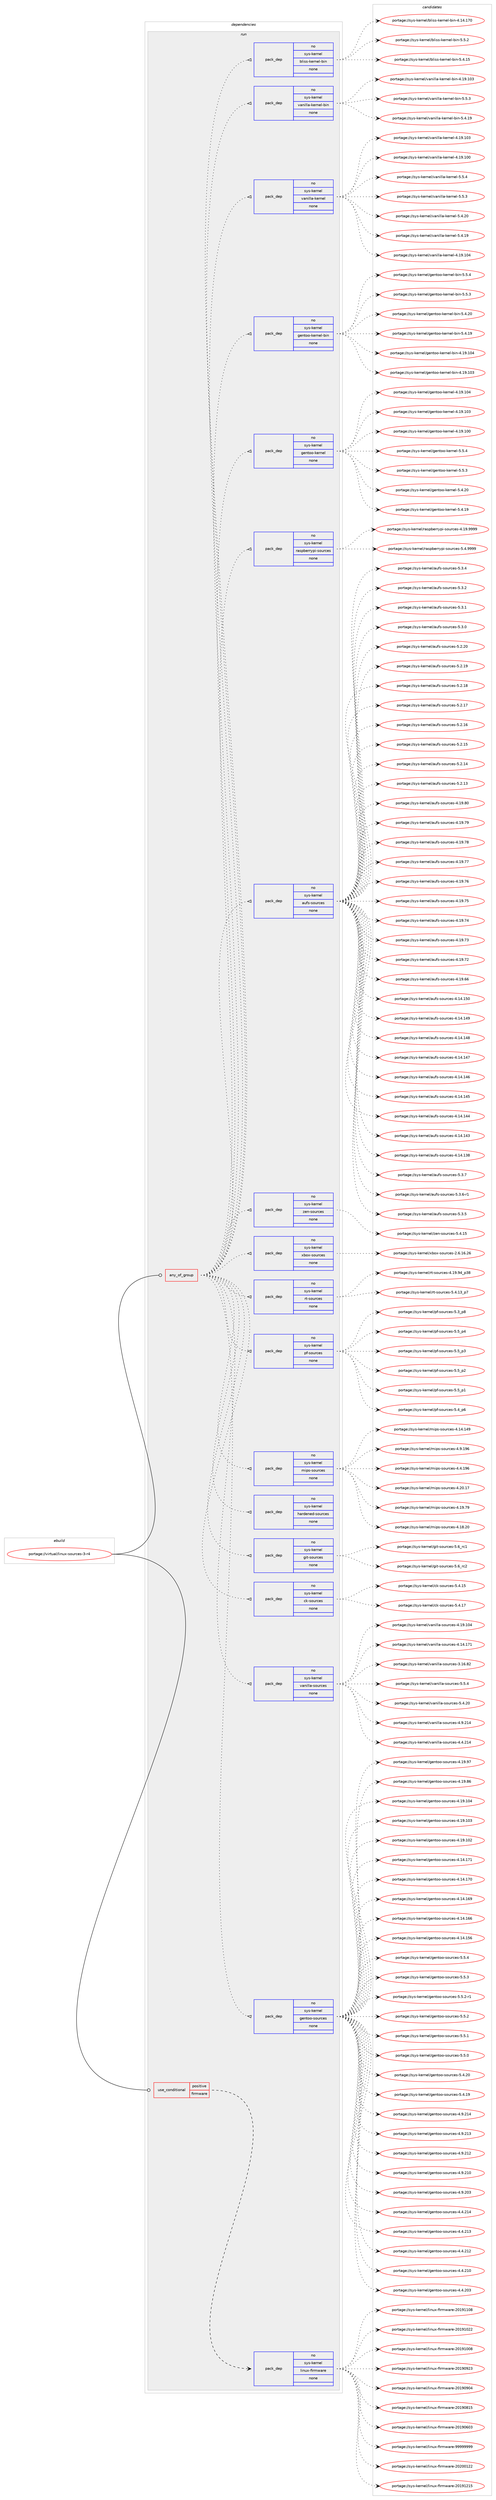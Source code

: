 digraph prolog {

# *************
# Graph options
# *************

newrank=true;
concentrate=true;
compound=true;
graph [rankdir=LR,fontname=Helvetica,fontsize=10,ranksep=1.5];#, ranksep=2.5, nodesep=0.2];
edge  [arrowhead=vee];
node  [fontname=Helvetica,fontsize=10];

# **********
# The ebuild
# **********

subgraph cluster_leftcol {
color=gray;
rank=same;
label=<<i>ebuild</i>>;
id [label="portage://virtual/linux-sources-3-r4", color=red, width=4, href="../virtual/linux-sources-3-r4.svg"];
}

# ****************
# The dependencies
# ****************

subgraph cluster_midcol {
color=gray;
label=<<i>dependencies</i>>;
subgraph cluster_compile {
fillcolor="#eeeeee";
style=filled;
label=<<i>compile</i>>;
}
subgraph cluster_compileandrun {
fillcolor="#eeeeee";
style=filled;
label=<<i>compile and run</i>>;
}
subgraph cluster_run {
fillcolor="#eeeeee";
style=filled;
label=<<i>run</i>>;
subgraph any759 {
dependency37084 [label=<<TABLE BORDER="0" CELLBORDER="1" CELLSPACING="0" CELLPADDING="4"><TR><TD CELLPADDING="10">any_of_group</TD></TR></TABLE>>, shape=none, color=red];subgraph pack29621 {
dependency37085 [label=<<TABLE BORDER="0" CELLBORDER="1" CELLSPACING="0" CELLPADDING="4" WIDTH="220"><TR><TD ROWSPAN="6" CELLPADDING="30">pack_dep</TD></TR><TR><TD WIDTH="110">no</TD></TR><TR><TD>sys-kernel</TD></TR><TR><TD>gentoo-sources</TD></TR><TR><TD>none</TD></TR><TR><TD></TD></TR></TABLE>>, shape=none, color=blue];
}
dependency37084:e -> dependency37085:w [weight=20,style="dotted",arrowhead="oinv"];
subgraph pack29622 {
dependency37086 [label=<<TABLE BORDER="0" CELLBORDER="1" CELLSPACING="0" CELLPADDING="4" WIDTH="220"><TR><TD ROWSPAN="6" CELLPADDING="30">pack_dep</TD></TR><TR><TD WIDTH="110">no</TD></TR><TR><TD>sys-kernel</TD></TR><TR><TD>vanilla-sources</TD></TR><TR><TD>none</TD></TR><TR><TD></TD></TR></TABLE>>, shape=none, color=blue];
}
dependency37084:e -> dependency37086:w [weight=20,style="dotted",arrowhead="oinv"];
subgraph pack29623 {
dependency37087 [label=<<TABLE BORDER="0" CELLBORDER="1" CELLSPACING="0" CELLPADDING="4" WIDTH="220"><TR><TD ROWSPAN="6" CELLPADDING="30">pack_dep</TD></TR><TR><TD WIDTH="110">no</TD></TR><TR><TD>sys-kernel</TD></TR><TR><TD>ck-sources</TD></TR><TR><TD>none</TD></TR><TR><TD></TD></TR></TABLE>>, shape=none, color=blue];
}
dependency37084:e -> dependency37087:w [weight=20,style="dotted",arrowhead="oinv"];
subgraph pack29624 {
dependency37088 [label=<<TABLE BORDER="0" CELLBORDER="1" CELLSPACING="0" CELLPADDING="4" WIDTH="220"><TR><TD ROWSPAN="6" CELLPADDING="30">pack_dep</TD></TR><TR><TD WIDTH="110">no</TD></TR><TR><TD>sys-kernel</TD></TR><TR><TD>git-sources</TD></TR><TR><TD>none</TD></TR><TR><TD></TD></TR></TABLE>>, shape=none, color=blue];
}
dependency37084:e -> dependency37088:w [weight=20,style="dotted",arrowhead="oinv"];
subgraph pack29625 {
dependency37089 [label=<<TABLE BORDER="0" CELLBORDER="1" CELLSPACING="0" CELLPADDING="4" WIDTH="220"><TR><TD ROWSPAN="6" CELLPADDING="30">pack_dep</TD></TR><TR><TD WIDTH="110">no</TD></TR><TR><TD>sys-kernel</TD></TR><TR><TD>hardened-sources</TD></TR><TR><TD>none</TD></TR><TR><TD></TD></TR></TABLE>>, shape=none, color=blue];
}
dependency37084:e -> dependency37089:w [weight=20,style="dotted",arrowhead="oinv"];
subgraph pack29626 {
dependency37090 [label=<<TABLE BORDER="0" CELLBORDER="1" CELLSPACING="0" CELLPADDING="4" WIDTH="220"><TR><TD ROWSPAN="6" CELLPADDING="30">pack_dep</TD></TR><TR><TD WIDTH="110">no</TD></TR><TR><TD>sys-kernel</TD></TR><TR><TD>mips-sources</TD></TR><TR><TD>none</TD></TR><TR><TD></TD></TR></TABLE>>, shape=none, color=blue];
}
dependency37084:e -> dependency37090:w [weight=20,style="dotted",arrowhead="oinv"];
subgraph pack29627 {
dependency37091 [label=<<TABLE BORDER="0" CELLBORDER="1" CELLSPACING="0" CELLPADDING="4" WIDTH="220"><TR><TD ROWSPAN="6" CELLPADDING="30">pack_dep</TD></TR><TR><TD WIDTH="110">no</TD></TR><TR><TD>sys-kernel</TD></TR><TR><TD>pf-sources</TD></TR><TR><TD>none</TD></TR><TR><TD></TD></TR></TABLE>>, shape=none, color=blue];
}
dependency37084:e -> dependency37091:w [weight=20,style="dotted",arrowhead="oinv"];
subgraph pack29628 {
dependency37092 [label=<<TABLE BORDER="0" CELLBORDER="1" CELLSPACING="0" CELLPADDING="4" WIDTH="220"><TR><TD ROWSPAN="6" CELLPADDING="30">pack_dep</TD></TR><TR><TD WIDTH="110">no</TD></TR><TR><TD>sys-kernel</TD></TR><TR><TD>rt-sources</TD></TR><TR><TD>none</TD></TR><TR><TD></TD></TR></TABLE>>, shape=none, color=blue];
}
dependency37084:e -> dependency37092:w [weight=20,style="dotted",arrowhead="oinv"];
subgraph pack29629 {
dependency37093 [label=<<TABLE BORDER="0" CELLBORDER="1" CELLSPACING="0" CELLPADDING="4" WIDTH="220"><TR><TD ROWSPAN="6" CELLPADDING="30">pack_dep</TD></TR><TR><TD WIDTH="110">no</TD></TR><TR><TD>sys-kernel</TD></TR><TR><TD>xbox-sources</TD></TR><TR><TD>none</TD></TR><TR><TD></TD></TR></TABLE>>, shape=none, color=blue];
}
dependency37084:e -> dependency37093:w [weight=20,style="dotted",arrowhead="oinv"];
subgraph pack29630 {
dependency37094 [label=<<TABLE BORDER="0" CELLBORDER="1" CELLSPACING="0" CELLPADDING="4" WIDTH="220"><TR><TD ROWSPAN="6" CELLPADDING="30">pack_dep</TD></TR><TR><TD WIDTH="110">no</TD></TR><TR><TD>sys-kernel</TD></TR><TR><TD>zen-sources</TD></TR><TR><TD>none</TD></TR><TR><TD></TD></TR></TABLE>>, shape=none, color=blue];
}
dependency37084:e -> dependency37094:w [weight=20,style="dotted",arrowhead="oinv"];
subgraph pack29631 {
dependency37095 [label=<<TABLE BORDER="0" CELLBORDER="1" CELLSPACING="0" CELLPADDING="4" WIDTH="220"><TR><TD ROWSPAN="6" CELLPADDING="30">pack_dep</TD></TR><TR><TD WIDTH="110">no</TD></TR><TR><TD>sys-kernel</TD></TR><TR><TD>aufs-sources</TD></TR><TR><TD>none</TD></TR><TR><TD></TD></TR></TABLE>>, shape=none, color=blue];
}
dependency37084:e -> dependency37095:w [weight=20,style="dotted",arrowhead="oinv"];
subgraph pack29632 {
dependency37096 [label=<<TABLE BORDER="0" CELLBORDER="1" CELLSPACING="0" CELLPADDING="4" WIDTH="220"><TR><TD ROWSPAN="6" CELLPADDING="30">pack_dep</TD></TR><TR><TD WIDTH="110">no</TD></TR><TR><TD>sys-kernel</TD></TR><TR><TD>raspberrypi-sources</TD></TR><TR><TD>none</TD></TR><TR><TD></TD></TR></TABLE>>, shape=none, color=blue];
}
dependency37084:e -> dependency37096:w [weight=20,style="dotted",arrowhead="oinv"];
subgraph pack29633 {
dependency37097 [label=<<TABLE BORDER="0" CELLBORDER="1" CELLSPACING="0" CELLPADDING="4" WIDTH="220"><TR><TD ROWSPAN="6" CELLPADDING="30">pack_dep</TD></TR><TR><TD WIDTH="110">no</TD></TR><TR><TD>sys-kernel</TD></TR><TR><TD>gentoo-kernel</TD></TR><TR><TD>none</TD></TR><TR><TD></TD></TR></TABLE>>, shape=none, color=blue];
}
dependency37084:e -> dependency37097:w [weight=20,style="dotted",arrowhead="oinv"];
subgraph pack29634 {
dependency37098 [label=<<TABLE BORDER="0" CELLBORDER="1" CELLSPACING="0" CELLPADDING="4" WIDTH="220"><TR><TD ROWSPAN="6" CELLPADDING="30">pack_dep</TD></TR><TR><TD WIDTH="110">no</TD></TR><TR><TD>sys-kernel</TD></TR><TR><TD>gentoo-kernel-bin</TD></TR><TR><TD>none</TD></TR><TR><TD></TD></TR></TABLE>>, shape=none, color=blue];
}
dependency37084:e -> dependency37098:w [weight=20,style="dotted",arrowhead="oinv"];
subgraph pack29635 {
dependency37099 [label=<<TABLE BORDER="0" CELLBORDER="1" CELLSPACING="0" CELLPADDING="4" WIDTH="220"><TR><TD ROWSPAN="6" CELLPADDING="30">pack_dep</TD></TR><TR><TD WIDTH="110">no</TD></TR><TR><TD>sys-kernel</TD></TR><TR><TD>vanilla-kernel</TD></TR><TR><TD>none</TD></TR><TR><TD></TD></TR></TABLE>>, shape=none, color=blue];
}
dependency37084:e -> dependency37099:w [weight=20,style="dotted",arrowhead="oinv"];
subgraph pack29636 {
dependency37100 [label=<<TABLE BORDER="0" CELLBORDER="1" CELLSPACING="0" CELLPADDING="4" WIDTH="220"><TR><TD ROWSPAN="6" CELLPADDING="30">pack_dep</TD></TR><TR><TD WIDTH="110">no</TD></TR><TR><TD>sys-kernel</TD></TR><TR><TD>vanilla-kernel-bin</TD></TR><TR><TD>none</TD></TR><TR><TD></TD></TR></TABLE>>, shape=none, color=blue];
}
dependency37084:e -> dependency37100:w [weight=20,style="dotted",arrowhead="oinv"];
subgraph pack29637 {
dependency37101 [label=<<TABLE BORDER="0" CELLBORDER="1" CELLSPACING="0" CELLPADDING="4" WIDTH="220"><TR><TD ROWSPAN="6" CELLPADDING="30">pack_dep</TD></TR><TR><TD WIDTH="110">no</TD></TR><TR><TD>sys-kernel</TD></TR><TR><TD>bliss-kernel-bin</TD></TR><TR><TD>none</TD></TR><TR><TD></TD></TR></TABLE>>, shape=none, color=blue];
}
dependency37084:e -> dependency37101:w [weight=20,style="dotted",arrowhead="oinv"];
}
id:e -> dependency37084:w [weight=20,style="solid",arrowhead="odot"];
subgraph cond6656 {
dependency37102 [label=<<TABLE BORDER="0" CELLBORDER="1" CELLSPACING="0" CELLPADDING="4"><TR><TD ROWSPAN="3" CELLPADDING="10">use_conditional</TD></TR><TR><TD>positive</TD></TR><TR><TD>firmware</TD></TR></TABLE>>, shape=none, color=red];
subgraph pack29638 {
dependency37103 [label=<<TABLE BORDER="0" CELLBORDER="1" CELLSPACING="0" CELLPADDING="4" WIDTH="220"><TR><TD ROWSPAN="6" CELLPADDING="30">pack_dep</TD></TR><TR><TD WIDTH="110">no</TD></TR><TR><TD>sys-kernel</TD></TR><TR><TD>linux-firmware</TD></TR><TR><TD>none</TD></TR><TR><TD></TD></TR></TABLE>>, shape=none, color=blue];
}
dependency37102:e -> dependency37103:w [weight=20,style="dashed",arrowhead="vee"];
}
id:e -> dependency37102:w [weight=20,style="solid",arrowhead="odot"];
}
}

# **************
# The candidates
# **************

subgraph cluster_choices {
rank=same;
color=gray;
label=<<i>candidates</i>>;

subgraph choice29621 {
color=black;
nodesep=1;
choice11512111545107101114110101108471031011101161111114511511111711499101115455346534652 [label="portage://sys-kernel/gentoo-sources-5.5.4", color=red, width=4,href="../sys-kernel/gentoo-sources-5.5.4.svg"];
choice11512111545107101114110101108471031011101161111114511511111711499101115455346534651 [label="portage://sys-kernel/gentoo-sources-5.5.3", color=red, width=4,href="../sys-kernel/gentoo-sources-5.5.3.svg"];
choice115121115451071011141101011084710310111011611111145115111117114991011154553465346504511449 [label="portage://sys-kernel/gentoo-sources-5.5.2-r1", color=red, width=4,href="../sys-kernel/gentoo-sources-5.5.2-r1.svg"];
choice11512111545107101114110101108471031011101161111114511511111711499101115455346534650 [label="portage://sys-kernel/gentoo-sources-5.5.2", color=red, width=4,href="../sys-kernel/gentoo-sources-5.5.2.svg"];
choice11512111545107101114110101108471031011101161111114511511111711499101115455346534649 [label="portage://sys-kernel/gentoo-sources-5.5.1", color=red, width=4,href="../sys-kernel/gentoo-sources-5.5.1.svg"];
choice11512111545107101114110101108471031011101161111114511511111711499101115455346534648 [label="portage://sys-kernel/gentoo-sources-5.5.0", color=red, width=4,href="../sys-kernel/gentoo-sources-5.5.0.svg"];
choice1151211154510710111411010110847103101110116111111451151111171149910111545534652465048 [label="portage://sys-kernel/gentoo-sources-5.4.20", color=red, width=4,href="../sys-kernel/gentoo-sources-5.4.20.svg"];
choice1151211154510710111411010110847103101110116111111451151111171149910111545534652464957 [label="portage://sys-kernel/gentoo-sources-5.4.19", color=red, width=4,href="../sys-kernel/gentoo-sources-5.4.19.svg"];
choice115121115451071011141101011084710310111011611111145115111117114991011154552465746504952 [label="portage://sys-kernel/gentoo-sources-4.9.214", color=red, width=4,href="../sys-kernel/gentoo-sources-4.9.214.svg"];
choice115121115451071011141101011084710310111011611111145115111117114991011154552465746504951 [label="portage://sys-kernel/gentoo-sources-4.9.213", color=red, width=4,href="../sys-kernel/gentoo-sources-4.9.213.svg"];
choice115121115451071011141101011084710310111011611111145115111117114991011154552465746504950 [label="portage://sys-kernel/gentoo-sources-4.9.212", color=red, width=4,href="../sys-kernel/gentoo-sources-4.9.212.svg"];
choice115121115451071011141101011084710310111011611111145115111117114991011154552465746504948 [label="portage://sys-kernel/gentoo-sources-4.9.210", color=red, width=4,href="../sys-kernel/gentoo-sources-4.9.210.svg"];
choice115121115451071011141101011084710310111011611111145115111117114991011154552465746504851 [label="portage://sys-kernel/gentoo-sources-4.9.203", color=red, width=4,href="../sys-kernel/gentoo-sources-4.9.203.svg"];
choice115121115451071011141101011084710310111011611111145115111117114991011154552465246504952 [label="portage://sys-kernel/gentoo-sources-4.4.214", color=red, width=4,href="../sys-kernel/gentoo-sources-4.4.214.svg"];
choice115121115451071011141101011084710310111011611111145115111117114991011154552465246504951 [label="portage://sys-kernel/gentoo-sources-4.4.213", color=red, width=4,href="../sys-kernel/gentoo-sources-4.4.213.svg"];
choice115121115451071011141101011084710310111011611111145115111117114991011154552465246504950 [label="portage://sys-kernel/gentoo-sources-4.4.212", color=red, width=4,href="../sys-kernel/gentoo-sources-4.4.212.svg"];
choice115121115451071011141101011084710310111011611111145115111117114991011154552465246504948 [label="portage://sys-kernel/gentoo-sources-4.4.210", color=red, width=4,href="../sys-kernel/gentoo-sources-4.4.210.svg"];
choice115121115451071011141101011084710310111011611111145115111117114991011154552465246504851 [label="portage://sys-kernel/gentoo-sources-4.4.203", color=red, width=4,href="../sys-kernel/gentoo-sources-4.4.203.svg"];
choice115121115451071011141101011084710310111011611111145115111117114991011154552464957465755 [label="portage://sys-kernel/gentoo-sources-4.19.97", color=red, width=4,href="../sys-kernel/gentoo-sources-4.19.97.svg"];
choice115121115451071011141101011084710310111011611111145115111117114991011154552464957465654 [label="portage://sys-kernel/gentoo-sources-4.19.86", color=red, width=4,href="../sys-kernel/gentoo-sources-4.19.86.svg"];
choice11512111545107101114110101108471031011101161111114511511111711499101115455246495746494852 [label="portage://sys-kernel/gentoo-sources-4.19.104", color=red, width=4,href="../sys-kernel/gentoo-sources-4.19.104.svg"];
choice11512111545107101114110101108471031011101161111114511511111711499101115455246495746494851 [label="portage://sys-kernel/gentoo-sources-4.19.103", color=red, width=4,href="../sys-kernel/gentoo-sources-4.19.103.svg"];
choice11512111545107101114110101108471031011101161111114511511111711499101115455246495746494850 [label="portage://sys-kernel/gentoo-sources-4.19.102", color=red, width=4,href="../sys-kernel/gentoo-sources-4.19.102.svg"];
choice11512111545107101114110101108471031011101161111114511511111711499101115455246495246495549 [label="portage://sys-kernel/gentoo-sources-4.14.171", color=red, width=4,href="../sys-kernel/gentoo-sources-4.14.171.svg"];
choice11512111545107101114110101108471031011101161111114511511111711499101115455246495246495548 [label="portage://sys-kernel/gentoo-sources-4.14.170", color=red, width=4,href="../sys-kernel/gentoo-sources-4.14.170.svg"];
choice11512111545107101114110101108471031011101161111114511511111711499101115455246495246495457 [label="portage://sys-kernel/gentoo-sources-4.14.169", color=red, width=4,href="../sys-kernel/gentoo-sources-4.14.169.svg"];
choice11512111545107101114110101108471031011101161111114511511111711499101115455246495246495454 [label="portage://sys-kernel/gentoo-sources-4.14.166", color=red, width=4,href="../sys-kernel/gentoo-sources-4.14.166.svg"];
choice11512111545107101114110101108471031011101161111114511511111711499101115455246495246495354 [label="portage://sys-kernel/gentoo-sources-4.14.156", color=red, width=4,href="../sys-kernel/gentoo-sources-4.14.156.svg"];
dependency37085:e -> choice11512111545107101114110101108471031011101161111114511511111711499101115455346534652:w [style=dotted,weight="100"];
dependency37085:e -> choice11512111545107101114110101108471031011101161111114511511111711499101115455346534651:w [style=dotted,weight="100"];
dependency37085:e -> choice115121115451071011141101011084710310111011611111145115111117114991011154553465346504511449:w [style=dotted,weight="100"];
dependency37085:e -> choice11512111545107101114110101108471031011101161111114511511111711499101115455346534650:w [style=dotted,weight="100"];
dependency37085:e -> choice11512111545107101114110101108471031011101161111114511511111711499101115455346534649:w [style=dotted,weight="100"];
dependency37085:e -> choice11512111545107101114110101108471031011101161111114511511111711499101115455346534648:w [style=dotted,weight="100"];
dependency37085:e -> choice1151211154510710111411010110847103101110116111111451151111171149910111545534652465048:w [style=dotted,weight="100"];
dependency37085:e -> choice1151211154510710111411010110847103101110116111111451151111171149910111545534652464957:w [style=dotted,weight="100"];
dependency37085:e -> choice115121115451071011141101011084710310111011611111145115111117114991011154552465746504952:w [style=dotted,weight="100"];
dependency37085:e -> choice115121115451071011141101011084710310111011611111145115111117114991011154552465746504951:w [style=dotted,weight="100"];
dependency37085:e -> choice115121115451071011141101011084710310111011611111145115111117114991011154552465746504950:w [style=dotted,weight="100"];
dependency37085:e -> choice115121115451071011141101011084710310111011611111145115111117114991011154552465746504948:w [style=dotted,weight="100"];
dependency37085:e -> choice115121115451071011141101011084710310111011611111145115111117114991011154552465746504851:w [style=dotted,weight="100"];
dependency37085:e -> choice115121115451071011141101011084710310111011611111145115111117114991011154552465246504952:w [style=dotted,weight="100"];
dependency37085:e -> choice115121115451071011141101011084710310111011611111145115111117114991011154552465246504951:w [style=dotted,weight="100"];
dependency37085:e -> choice115121115451071011141101011084710310111011611111145115111117114991011154552465246504950:w [style=dotted,weight="100"];
dependency37085:e -> choice115121115451071011141101011084710310111011611111145115111117114991011154552465246504948:w [style=dotted,weight="100"];
dependency37085:e -> choice115121115451071011141101011084710310111011611111145115111117114991011154552465246504851:w [style=dotted,weight="100"];
dependency37085:e -> choice115121115451071011141101011084710310111011611111145115111117114991011154552464957465755:w [style=dotted,weight="100"];
dependency37085:e -> choice115121115451071011141101011084710310111011611111145115111117114991011154552464957465654:w [style=dotted,weight="100"];
dependency37085:e -> choice11512111545107101114110101108471031011101161111114511511111711499101115455246495746494852:w [style=dotted,weight="100"];
dependency37085:e -> choice11512111545107101114110101108471031011101161111114511511111711499101115455246495746494851:w [style=dotted,weight="100"];
dependency37085:e -> choice11512111545107101114110101108471031011101161111114511511111711499101115455246495746494850:w [style=dotted,weight="100"];
dependency37085:e -> choice11512111545107101114110101108471031011101161111114511511111711499101115455246495246495549:w [style=dotted,weight="100"];
dependency37085:e -> choice11512111545107101114110101108471031011101161111114511511111711499101115455246495246495548:w [style=dotted,weight="100"];
dependency37085:e -> choice11512111545107101114110101108471031011101161111114511511111711499101115455246495246495457:w [style=dotted,weight="100"];
dependency37085:e -> choice11512111545107101114110101108471031011101161111114511511111711499101115455246495246495454:w [style=dotted,weight="100"];
dependency37085:e -> choice11512111545107101114110101108471031011101161111114511511111711499101115455246495246495354:w [style=dotted,weight="100"];
}
subgraph choice29622 {
color=black;
nodesep=1;
choice115121115451071011141101011084711897110105108108974511511111711499101115455346534652 [label="portage://sys-kernel/vanilla-sources-5.5.4", color=red, width=4,href="../sys-kernel/vanilla-sources-5.5.4.svg"];
choice11512111545107101114110101108471189711010510810897451151111171149910111545534652465048 [label="portage://sys-kernel/vanilla-sources-5.4.20", color=red, width=4,href="../sys-kernel/vanilla-sources-5.4.20.svg"];
choice1151211154510710111411010110847118971101051081089745115111117114991011154552465746504952 [label="portage://sys-kernel/vanilla-sources-4.9.214", color=red, width=4,href="../sys-kernel/vanilla-sources-4.9.214.svg"];
choice1151211154510710111411010110847118971101051081089745115111117114991011154552465246504952 [label="portage://sys-kernel/vanilla-sources-4.4.214", color=red, width=4,href="../sys-kernel/vanilla-sources-4.4.214.svg"];
choice115121115451071011141101011084711897110105108108974511511111711499101115455246495746494852 [label="portage://sys-kernel/vanilla-sources-4.19.104", color=red, width=4,href="../sys-kernel/vanilla-sources-4.19.104.svg"];
choice115121115451071011141101011084711897110105108108974511511111711499101115455246495246495549 [label="portage://sys-kernel/vanilla-sources-4.14.171", color=red, width=4,href="../sys-kernel/vanilla-sources-4.14.171.svg"];
choice1151211154510710111411010110847118971101051081089745115111117114991011154551464954465650 [label="portage://sys-kernel/vanilla-sources-3.16.82", color=red, width=4,href="../sys-kernel/vanilla-sources-3.16.82.svg"];
dependency37086:e -> choice115121115451071011141101011084711897110105108108974511511111711499101115455346534652:w [style=dotted,weight="100"];
dependency37086:e -> choice11512111545107101114110101108471189711010510810897451151111171149910111545534652465048:w [style=dotted,weight="100"];
dependency37086:e -> choice1151211154510710111411010110847118971101051081089745115111117114991011154552465746504952:w [style=dotted,weight="100"];
dependency37086:e -> choice1151211154510710111411010110847118971101051081089745115111117114991011154552465246504952:w [style=dotted,weight="100"];
dependency37086:e -> choice115121115451071011141101011084711897110105108108974511511111711499101115455246495746494852:w [style=dotted,weight="100"];
dependency37086:e -> choice115121115451071011141101011084711897110105108108974511511111711499101115455246495246495549:w [style=dotted,weight="100"];
dependency37086:e -> choice1151211154510710111411010110847118971101051081089745115111117114991011154551464954465650:w [style=dotted,weight="100"];
}
subgraph choice29623 {
color=black;
nodesep=1;
choice115121115451071011141101011084799107451151111171149910111545534652464955 [label="portage://sys-kernel/ck-sources-5.4.17", color=red, width=4,href="../sys-kernel/ck-sources-5.4.17.svg"];
choice115121115451071011141101011084799107451151111171149910111545534652464953 [label="portage://sys-kernel/ck-sources-5.4.15", color=red, width=4,href="../sys-kernel/ck-sources-5.4.15.svg"];
dependency37087:e -> choice115121115451071011141101011084799107451151111171149910111545534652464955:w [style=dotted,weight="100"];
dependency37087:e -> choice115121115451071011141101011084799107451151111171149910111545534652464953:w [style=dotted,weight="100"];
}
subgraph choice29624 {
color=black;
nodesep=1;
choice1151211154510710111411010110847103105116451151111171149910111545534654951149950 [label="portage://sys-kernel/git-sources-5.6_rc2", color=red, width=4,href="../sys-kernel/git-sources-5.6_rc2.svg"];
choice1151211154510710111411010110847103105116451151111171149910111545534654951149949 [label="portage://sys-kernel/git-sources-5.6_rc1", color=red, width=4,href="../sys-kernel/git-sources-5.6_rc1.svg"];
dependency37088:e -> choice1151211154510710111411010110847103105116451151111171149910111545534654951149950:w [style=dotted,weight="100"];
dependency37088:e -> choice1151211154510710111411010110847103105116451151111171149910111545534654951149949:w [style=dotted,weight="100"];
}
subgraph choice29625 {
color=black;
nodesep=1;
}
subgraph choice29626 {
color=black;
nodesep=1;
choice115121115451071011141101011084710910511211545115111117114991011154552465746495754 [label="portage://sys-kernel/mips-sources-4.9.196", color=red, width=4,href="../sys-kernel/mips-sources-4.9.196.svg"];
choice115121115451071011141101011084710910511211545115111117114991011154552465246495754 [label="portage://sys-kernel/mips-sources-4.4.196", color=red, width=4,href="../sys-kernel/mips-sources-4.4.196.svg"];
choice115121115451071011141101011084710910511211545115111117114991011154552465048464955 [label="portage://sys-kernel/mips-sources-4.20.17", color=red, width=4,href="../sys-kernel/mips-sources-4.20.17.svg"];
choice115121115451071011141101011084710910511211545115111117114991011154552464957465557 [label="portage://sys-kernel/mips-sources-4.19.79", color=red, width=4,href="../sys-kernel/mips-sources-4.19.79.svg"];
choice115121115451071011141101011084710910511211545115111117114991011154552464956465048 [label="portage://sys-kernel/mips-sources-4.18.20", color=red, width=4,href="../sys-kernel/mips-sources-4.18.20.svg"];
choice11512111545107101114110101108471091051121154511511111711499101115455246495246495257 [label="portage://sys-kernel/mips-sources-4.14.149", color=red, width=4,href="../sys-kernel/mips-sources-4.14.149.svg"];
dependency37090:e -> choice115121115451071011141101011084710910511211545115111117114991011154552465746495754:w [style=dotted,weight="100"];
dependency37090:e -> choice115121115451071011141101011084710910511211545115111117114991011154552465246495754:w [style=dotted,weight="100"];
dependency37090:e -> choice115121115451071011141101011084710910511211545115111117114991011154552465048464955:w [style=dotted,weight="100"];
dependency37090:e -> choice115121115451071011141101011084710910511211545115111117114991011154552464957465557:w [style=dotted,weight="100"];
dependency37090:e -> choice115121115451071011141101011084710910511211545115111117114991011154552464956465048:w [style=dotted,weight="100"];
dependency37090:e -> choice11512111545107101114110101108471091051121154511511111711499101115455246495246495257:w [style=dotted,weight="100"];
}
subgraph choice29627 {
color=black;
nodesep=1;
choice11512111545107101114110101108471121024511511111711499101115455346539511252 [label="portage://sys-kernel/pf-sources-5.5_p4", color=red, width=4,href="../sys-kernel/pf-sources-5.5_p4.svg"];
choice11512111545107101114110101108471121024511511111711499101115455346539511251 [label="portage://sys-kernel/pf-sources-5.5_p3", color=red, width=4,href="../sys-kernel/pf-sources-5.5_p3.svg"];
choice11512111545107101114110101108471121024511511111711499101115455346539511250 [label="portage://sys-kernel/pf-sources-5.5_p2", color=red, width=4,href="../sys-kernel/pf-sources-5.5_p2.svg"];
choice11512111545107101114110101108471121024511511111711499101115455346539511249 [label="portage://sys-kernel/pf-sources-5.5_p1", color=red, width=4,href="../sys-kernel/pf-sources-5.5_p1.svg"];
choice11512111545107101114110101108471121024511511111711499101115455346529511254 [label="portage://sys-kernel/pf-sources-5.4_p6", color=red, width=4,href="../sys-kernel/pf-sources-5.4_p6.svg"];
choice11512111545107101114110101108471121024511511111711499101115455346519511256 [label="portage://sys-kernel/pf-sources-5.3_p8", color=red, width=4,href="../sys-kernel/pf-sources-5.3_p8.svg"];
dependency37091:e -> choice11512111545107101114110101108471121024511511111711499101115455346539511252:w [style=dotted,weight="100"];
dependency37091:e -> choice11512111545107101114110101108471121024511511111711499101115455346539511251:w [style=dotted,weight="100"];
dependency37091:e -> choice11512111545107101114110101108471121024511511111711499101115455346539511250:w [style=dotted,weight="100"];
dependency37091:e -> choice11512111545107101114110101108471121024511511111711499101115455346539511249:w [style=dotted,weight="100"];
dependency37091:e -> choice11512111545107101114110101108471121024511511111711499101115455346529511254:w [style=dotted,weight="100"];
dependency37091:e -> choice11512111545107101114110101108471121024511511111711499101115455346519511256:w [style=dotted,weight="100"];
}
subgraph choice29628 {
color=black;
nodesep=1;
choice11512111545107101114110101108471141164511511111711499101115455346524649519511255 [label="portage://sys-kernel/rt-sources-5.4.13_p7", color=red, width=4,href="../sys-kernel/rt-sources-5.4.13_p7.svg"];
choice115121115451071011141101011084711411645115111117114991011154552464957465752951125156 [label="portage://sys-kernel/rt-sources-4.19.94_p38", color=red, width=4,href="../sys-kernel/rt-sources-4.19.94_p38.svg"];
dependency37092:e -> choice11512111545107101114110101108471141164511511111711499101115455346524649519511255:w [style=dotted,weight="100"];
dependency37092:e -> choice115121115451071011141101011084711411645115111117114991011154552464957465752951125156:w [style=dotted,weight="100"];
}
subgraph choice29629 {
color=black;
nodesep=1;
choice115121115451071011141101011084712098111120451151111171149910111545504654464954465054 [label="portage://sys-kernel/xbox-sources-2.6.16.26", color=red, width=4,href="../sys-kernel/xbox-sources-2.6.16.26.svg"];
dependency37093:e -> choice115121115451071011141101011084712098111120451151111171149910111545504654464954465054:w [style=dotted,weight="100"];
}
subgraph choice29630 {
color=black;
nodesep=1;
choice1151211154510710111411010110847122101110451151111171149910111545534652464953 [label="portage://sys-kernel/zen-sources-5.4.15", color=red, width=4,href="../sys-kernel/zen-sources-5.4.15.svg"];
dependency37094:e -> choice1151211154510710111411010110847122101110451151111171149910111545534652464953:w [style=dotted,weight="100"];
}
subgraph choice29631 {
color=black;
nodesep=1;
choice1151211154510710111411010110847971171021154511511111711499101115455346514655 [label="portage://sys-kernel/aufs-sources-5.3.7", color=red, width=4,href="../sys-kernel/aufs-sources-5.3.7.svg"];
choice11512111545107101114110101108479711710211545115111117114991011154553465146544511449 [label="portage://sys-kernel/aufs-sources-5.3.6-r1", color=red, width=4,href="../sys-kernel/aufs-sources-5.3.6-r1.svg"];
choice1151211154510710111411010110847971171021154511511111711499101115455346514653 [label="portage://sys-kernel/aufs-sources-5.3.5", color=red, width=4,href="../sys-kernel/aufs-sources-5.3.5.svg"];
choice1151211154510710111411010110847971171021154511511111711499101115455346514652 [label="portage://sys-kernel/aufs-sources-5.3.4", color=red, width=4,href="../sys-kernel/aufs-sources-5.3.4.svg"];
choice1151211154510710111411010110847971171021154511511111711499101115455346514650 [label="portage://sys-kernel/aufs-sources-5.3.2", color=red, width=4,href="../sys-kernel/aufs-sources-5.3.2.svg"];
choice1151211154510710111411010110847971171021154511511111711499101115455346514649 [label="portage://sys-kernel/aufs-sources-5.3.1", color=red, width=4,href="../sys-kernel/aufs-sources-5.3.1.svg"];
choice1151211154510710111411010110847971171021154511511111711499101115455346514648 [label="portage://sys-kernel/aufs-sources-5.3.0", color=red, width=4,href="../sys-kernel/aufs-sources-5.3.0.svg"];
choice115121115451071011141101011084797117102115451151111171149910111545534650465048 [label="portage://sys-kernel/aufs-sources-5.2.20", color=red, width=4,href="../sys-kernel/aufs-sources-5.2.20.svg"];
choice115121115451071011141101011084797117102115451151111171149910111545534650464957 [label="portage://sys-kernel/aufs-sources-5.2.19", color=red, width=4,href="../sys-kernel/aufs-sources-5.2.19.svg"];
choice115121115451071011141101011084797117102115451151111171149910111545534650464956 [label="portage://sys-kernel/aufs-sources-5.2.18", color=red, width=4,href="../sys-kernel/aufs-sources-5.2.18.svg"];
choice115121115451071011141101011084797117102115451151111171149910111545534650464955 [label="portage://sys-kernel/aufs-sources-5.2.17", color=red, width=4,href="../sys-kernel/aufs-sources-5.2.17.svg"];
choice115121115451071011141101011084797117102115451151111171149910111545534650464954 [label="portage://sys-kernel/aufs-sources-5.2.16", color=red, width=4,href="../sys-kernel/aufs-sources-5.2.16.svg"];
choice115121115451071011141101011084797117102115451151111171149910111545534650464953 [label="portage://sys-kernel/aufs-sources-5.2.15", color=red, width=4,href="../sys-kernel/aufs-sources-5.2.15.svg"];
choice115121115451071011141101011084797117102115451151111171149910111545534650464952 [label="portage://sys-kernel/aufs-sources-5.2.14", color=red, width=4,href="../sys-kernel/aufs-sources-5.2.14.svg"];
choice115121115451071011141101011084797117102115451151111171149910111545534650464951 [label="portage://sys-kernel/aufs-sources-5.2.13", color=red, width=4,href="../sys-kernel/aufs-sources-5.2.13.svg"];
choice11512111545107101114110101108479711710211545115111117114991011154552464957465648 [label="portage://sys-kernel/aufs-sources-4.19.80", color=red, width=4,href="../sys-kernel/aufs-sources-4.19.80.svg"];
choice11512111545107101114110101108479711710211545115111117114991011154552464957465557 [label="portage://sys-kernel/aufs-sources-4.19.79", color=red, width=4,href="../sys-kernel/aufs-sources-4.19.79.svg"];
choice11512111545107101114110101108479711710211545115111117114991011154552464957465556 [label="portage://sys-kernel/aufs-sources-4.19.78", color=red, width=4,href="../sys-kernel/aufs-sources-4.19.78.svg"];
choice11512111545107101114110101108479711710211545115111117114991011154552464957465555 [label="portage://sys-kernel/aufs-sources-4.19.77", color=red, width=4,href="../sys-kernel/aufs-sources-4.19.77.svg"];
choice11512111545107101114110101108479711710211545115111117114991011154552464957465554 [label="portage://sys-kernel/aufs-sources-4.19.76", color=red, width=4,href="../sys-kernel/aufs-sources-4.19.76.svg"];
choice11512111545107101114110101108479711710211545115111117114991011154552464957465553 [label="portage://sys-kernel/aufs-sources-4.19.75", color=red, width=4,href="../sys-kernel/aufs-sources-4.19.75.svg"];
choice11512111545107101114110101108479711710211545115111117114991011154552464957465552 [label="portage://sys-kernel/aufs-sources-4.19.74", color=red, width=4,href="../sys-kernel/aufs-sources-4.19.74.svg"];
choice11512111545107101114110101108479711710211545115111117114991011154552464957465551 [label="portage://sys-kernel/aufs-sources-4.19.73", color=red, width=4,href="../sys-kernel/aufs-sources-4.19.73.svg"];
choice11512111545107101114110101108479711710211545115111117114991011154552464957465550 [label="portage://sys-kernel/aufs-sources-4.19.72", color=red, width=4,href="../sys-kernel/aufs-sources-4.19.72.svg"];
choice11512111545107101114110101108479711710211545115111117114991011154552464957465454 [label="portage://sys-kernel/aufs-sources-4.19.66", color=red, width=4,href="../sys-kernel/aufs-sources-4.19.66.svg"];
choice1151211154510710111411010110847971171021154511511111711499101115455246495246495348 [label="portage://sys-kernel/aufs-sources-4.14.150", color=red, width=4,href="../sys-kernel/aufs-sources-4.14.150.svg"];
choice1151211154510710111411010110847971171021154511511111711499101115455246495246495257 [label="portage://sys-kernel/aufs-sources-4.14.149", color=red, width=4,href="../sys-kernel/aufs-sources-4.14.149.svg"];
choice1151211154510710111411010110847971171021154511511111711499101115455246495246495256 [label="portage://sys-kernel/aufs-sources-4.14.148", color=red, width=4,href="../sys-kernel/aufs-sources-4.14.148.svg"];
choice1151211154510710111411010110847971171021154511511111711499101115455246495246495255 [label="portage://sys-kernel/aufs-sources-4.14.147", color=red, width=4,href="../sys-kernel/aufs-sources-4.14.147.svg"];
choice1151211154510710111411010110847971171021154511511111711499101115455246495246495254 [label="portage://sys-kernel/aufs-sources-4.14.146", color=red, width=4,href="../sys-kernel/aufs-sources-4.14.146.svg"];
choice1151211154510710111411010110847971171021154511511111711499101115455246495246495253 [label="portage://sys-kernel/aufs-sources-4.14.145", color=red, width=4,href="../sys-kernel/aufs-sources-4.14.145.svg"];
choice1151211154510710111411010110847971171021154511511111711499101115455246495246495252 [label="portage://sys-kernel/aufs-sources-4.14.144", color=red, width=4,href="../sys-kernel/aufs-sources-4.14.144.svg"];
choice1151211154510710111411010110847971171021154511511111711499101115455246495246495251 [label="portage://sys-kernel/aufs-sources-4.14.143", color=red, width=4,href="../sys-kernel/aufs-sources-4.14.143.svg"];
choice1151211154510710111411010110847971171021154511511111711499101115455246495246495156 [label="portage://sys-kernel/aufs-sources-4.14.138", color=red, width=4,href="../sys-kernel/aufs-sources-4.14.138.svg"];
dependency37095:e -> choice1151211154510710111411010110847971171021154511511111711499101115455346514655:w [style=dotted,weight="100"];
dependency37095:e -> choice11512111545107101114110101108479711710211545115111117114991011154553465146544511449:w [style=dotted,weight="100"];
dependency37095:e -> choice1151211154510710111411010110847971171021154511511111711499101115455346514653:w [style=dotted,weight="100"];
dependency37095:e -> choice1151211154510710111411010110847971171021154511511111711499101115455346514652:w [style=dotted,weight="100"];
dependency37095:e -> choice1151211154510710111411010110847971171021154511511111711499101115455346514650:w [style=dotted,weight="100"];
dependency37095:e -> choice1151211154510710111411010110847971171021154511511111711499101115455346514649:w [style=dotted,weight="100"];
dependency37095:e -> choice1151211154510710111411010110847971171021154511511111711499101115455346514648:w [style=dotted,weight="100"];
dependency37095:e -> choice115121115451071011141101011084797117102115451151111171149910111545534650465048:w [style=dotted,weight="100"];
dependency37095:e -> choice115121115451071011141101011084797117102115451151111171149910111545534650464957:w [style=dotted,weight="100"];
dependency37095:e -> choice115121115451071011141101011084797117102115451151111171149910111545534650464956:w [style=dotted,weight="100"];
dependency37095:e -> choice115121115451071011141101011084797117102115451151111171149910111545534650464955:w [style=dotted,weight="100"];
dependency37095:e -> choice115121115451071011141101011084797117102115451151111171149910111545534650464954:w [style=dotted,weight="100"];
dependency37095:e -> choice115121115451071011141101011084797117102115451151111171149910111545534650464953:w [style=dotted,weight="100"];
dependency37095:e -> choice115121115451071011141101011084797117102115451151111171149910111545534650464952:w [style=dotted,weight="100"];
dependency37095:e -> choice115121115451071011141101011084797117102115451151111171149910111545534650464951:w [style=dotted,weight="100"];
dependency37095:e -> choice11512111545107101114110101108479711710211545115111117114991011154552464957465648:w [style=dotted,weight="100"];
dependency37095:e -> choice11512111545107101114110101108479711710211545115111117114991011154552464957465557:w [style=dotted,weight="100"];
dependency37095:e -> choice11512111545107101114110101108479711710211545115111117114991011154552464957465556:w [style=dotted,weight="100"];
dependency37095:e -> choice11512111545107101114110101108479711710211545115111117114991011154552464957465555:w [style=dotted,weight="100"];
dependency37095:e -> choice11512111545107101114110101108479711710211545115111117114991011154552464957465554:w [style=dotted,weight="100"];
dependency37095:e -> choice11512111545107101114110101108479711710211545115111117114991011154552464957465553:w [style=dotted,weight="100"];
dependency37095:e -> choice11512111545107101114110101108479711710211545115111117114991011154552464957465552:w [style=dotted,weight="100"];
dependency37095:e -> choice11512111545107101114110101108479711710211545115111117114991011154552464957465551:w [style=dotted,weight="100"];
dependency37095:e -> choice11512111545107101114110101108479711710211545115111117114991011154552464957465550:w [style=dotted,weight="100"];
dependency37095:e -> choice11512111545107101114110101108479711710211545115111117114991011154552464957465454:w [style=dotted,weight="100"];
dependency37095:e -> choice1151211154510710111411010110847971171021154511511111711499101115455246495246495348:w [style=dotted,weight="100"];
dependency37095:e -> choice1151211154510710111411010110847971171021154511511111711499101115455246495246495257:w [style=dotted,weight="100"];
dependency37095:e -> choice1151211154510710111411010110847971171021154511511111711499101115455246495246495256:w [style=dotted,weight="100"];
dependency37095:e -> choice1151211154510710111411010110847971171021154511511111711499101115455246495246495255:w [style=dotted,weight="100"];
dependency37095:e -> choice1151211154510710111411010110847971171021154511511111711499101115455246495246495254:w [style=dotted,weight="100"];
dependency37095:e -> choice1151211154510710111411010110847971171021154511511111711499101115455246495246495253:w [style=dotted,weight="100"];
dependency37095:e -> choice1151211154510710111411010110847971171021154511511111711499101115455246495246495252:w [style=dotted,weight="100"];
dependency37095:e -> choice1151211154510710111411010110847971171021154511511111711499101115455246495246495251:w [style=dotted,weight="100"];
dependency37095:e -> choice1151211154510710111411010110847971171021154511511111711499101115455246495246495156:w [style=dotted,weight="100"];
}
subgraph choice29632 {
color=black;
nodesep=1;
choice115121115451071011141101011084711497115112981011141141211121054511511111711499101115455346524657575757 [label="portage://sys-kernel/raspberrypi-sources-5.4.9999", color=red, width=4,href="../sys-kernel/raspberrypi-sources-5.4.9999.svg"];
choice11512111545107101114110101108471149711511298101114114121112105451151111171149910111545524649574657575757 [label="portage://sys-kernel/raspberrypi-sources-4.19.9999", color=red, width=4,href="../sys-kernel/raspberrypi-sources-4.19.9999.svg"];
dependency37096:e -> choice115121115451071011141101011084711497115112981011141141211121054511511111711499101115455346524657575757:w [style=dotted,weight="100"];
dependency37096:e -> choice11512111545107101114110101108471149711511298101114114121112105451151111171149910111545524649574657575757:w [style=dotted,weight="100"];
}
subgraph choice29633 {
color=black;
nodesep=1;
choice115121115451071011141101011084710310111011611111145107101114110101108455346534652 [label="portage://sys-kernel/gentoo-kernel-5.5.4", color=red, width=4,href="../sys-kernel/gentoo-kernel-5.5.4.svg"];
choice115121115451071011141101011084710310111011611111145107101114110101108455346534651 [label="portage://sys-kernel/gentoo-kernel-5.5.3", color=red, width=4,href="../sys-kernel/gentoo-kernel-5.5.3.svg"];
choice11512111545107101114110101108471031011101161111114510710111411010110845534652465048 [label="portage://sys-kernel/gentoo-kernel-5.4.20", color=red, width=4,href="../sys-kernel/gentoo-kernel-5.4.20.svg"];
choice11512111545107101114110101108471031011101161111114510710111411010110845534652464957 [label="portage://sys-kernel/gentoo-kernel-5.4.19", color=red, width=4,href="../sys-kernel/gentoo-kernel-5.4.19.svg"];
choice115121115451071011141101011084710310111011611111145107101114110101108455246495746494852 [label="portage://sys-kernel/gentoo-kernel-4.19.104", color=red, width=4,href="../sys-kernel/gentoo-kernel-4.19.104.svg"];
choice115121115451071011141101011084710310111011611111145107101114110101108455246495746494851 [label="portage://sys-kernel/gentoo-kernel-4.19.103", color=red, width=4,href="../sys-kernel/gentoo-kernel-4.19.103.svg"];
choice115121115451071011141101011084710310111011611111145107101114110101108455246495746494848 [label="portage://sys-kernel/gentoo-kernel-4.19.100", color=red, width=4,href="../sys-kernel/gentoo-kernel-4.19.100.svg"];
dependency37097:e -> choice115121115451071011141101011084710310111011611111145107101114110101108455346534652:w [style=dotted,weight="100"];
dependency37097:e -> choice115121115451071011141101011084710310111011611111145107101114110101108455346534651:w [style=dotted,weight="100"];
dependency37097:e -> choice11512111545107101114110101108471031011101161111114510710111411010110845534652465048:w [style=dotted,weight="100"];
dependency37097:e -> choice11512111545107101114110101108471031011101161111114510710111411010110845534652464957:w [style=dotted,weight="100"];
dependency37097:e -> choice115121115451071011141101011084710310111011611111145107101114110101108455246495746494852:w [style=dotted,weight="100"];
dependency37097:e -> choice115121115451071011141101011084710310111011611111145107101114110101108455246495746494851:w [style=dotted,weight="100"];
dependency37097:e -> choice115121115451071011141101011084710310111011611111145107101114110101108455246495746494848:w [style=dotted,weight="100"];
}
subgraph choice29634 {
color=black;
nodesep=1;
choice1151211154510710111411010110847103101110116111111451071011141101011084598105110455346534652 [label="portage://sys-kernel/gentoo-kernel-bin-5.5.4", color=red, width=4,href="../sys-kernel/gentoo-kernel-bin-5.5.4.svg"];
choice1151211154510710111411010110847103101110116111111451071011141101011084598105110455346534651 [label="portage://sys-kernel/gentoo-kernel-bin-5.5.3", color=red, width=4,href="../sys-kernel/gentoo-kernel-bin-5.5.3.svg"];
choice115121115451071011141101011084710310111011611111145107101114110101108459810511045534652465048 [label="portage://sys-kernel/gentoo-kernel-bin-5.4.20", color=red, width=4,href="../sys-kernel/gentoo-kernel-bin-5.4.20.svg"];
choice115121115451071011141101011084710310111011611111145107101114110101108459810511045534652464957 [label="portage://sys-kernel/gentoo-kernel-bin-5.4.19", color=red, width=4,href="../sys-kernel/gentoo-kernel-bin-5.4.19.svg"];
choice1151211154510710111411010110847103101110116111111451071011141101011084598105110455246495746494852 [label="portage://sys-kernel/gentoo-kernel-bin-4.19.104", color=red, width=4,href="../sys-kernel/gentoo-kernel-bin-4.19.104.svg"];
choice1151211154510710111411010110847103101110116111111451071011141101011084598105110455246495746494851 [label="portage://sys-kernel/gentoo-kernel-bin-4.19.103", color=red, width=4,href="../sys-kernel/gentoo-kernel-bin-4.19.103.svg"];
dependency37098:e -> choice1151211154510710111411010110847103101110116111111451071011141101011084598105110455346534652:w [style=dotted,weight="100"];
dependency37098:e -> choice1151211154510710111411010110847103101110116111111451071011141101011084598105110455346534651:w [style=dotted,weight="100"];
dependency37098:e -> choice115121115451071011141101011084710310111011611111145107101114110101108459810511045534652465048:w [style=dotted,weight="100"];
dependency37098:e -> choice115121115451071011141101011084710310111011611111145107101114110101108459810511045534652464957:w [style=dotted,weight="100"];
dependency37098:e -> choice1151211154510710111411010110847103101110116111111451071011141101011084598105110455246495746494852:w [style=dotted,weight="100"];
dependency37098:e -> choice1151211154510710111411010110847103101110116111111451071011141101011084598105110455246495746494851:w [style=dotted,weight="100"];
}
subgraph choice29635 {
color=black;
nodesep=1;
choice1151211154510710111411010110847118971101051081089745107101114110101108455346534652 [label="portage://sys-kernel/vanilla-kernel-5.5.4", color=red, width=4,href="../sys-kernel/vanilla-kernel-5.5.4.svg"];
choice1151211154510710111411010110847118971101051081089745107101114110101108455346534651 [label="portage://sys-kernel/vanilla-kernel-5.5.3", color=red, width=4,href="../sys-kernel/vanilla-kernel-5.5.3.svg"];
choice115121115451071011141101011084711897110105108108974510710111411010110845534652465048 [label="portage://sys-kernel/vanilla-kernel-5.4.20", color=red, width=4,href="../sys-kernel/vanilla-kernel-5.4.20.svg"];
choice115121115451071011141101011084711897110105108108974510710111411010110845534652464957 [label="portage://sys-kernel/vanilla-kernel-5.4.19", color=red, width=4,href="../sys-kernel/vanilla-kernel-5.4.19.svg"];
choice1151211154510710111411010110847118971101051081089745107101114110101108455246495746494852 [label="portage://sys-kernel/vanilla-kernel-4.19.104", color=red, width=4,href="../sys-kernel/vanilla-kernel-4.19.104.svg"];
choice1151211154510710111411010110847118971101051081089745107101114110101108455246495746494851 [label="portage://sys-kernel/vanilla-kernel-4.19.103", color=red, width=4,href="../sys-kernel/vanilla-kernel-4.19.103.svg"];
choice1151211154510710111411010110847118971101051081089745107101114110101108455246495746494848 [label="portage://sys-kernel/vanilla-kernel-4.19.100", color=red, width=4,href="../sys-kernel/vanilla-kernel-4.19.100.svg"];
dependency37099:e -> choice1151211154510710111411010110847118971101051081089745107101114110101108455346534652:w [style=dotted,weight="100"];
dependency37099:e -> choice1151211154510710111411010110847118971101051081089745107101114110101108455346534651:w [style=dotted,weight="100"];
dependency37099:e -> choice115121115451071011141101011084711897110105108108974510710111411010110845534652465048:w [style=dotted,weight="100"];
dependency37099:e -> choice115121115451071011141101011084711897110105108108974510710111411010110845534652464957:w [style=dotted,weight="100"];
dependency37099:e -> choice1151211154510710111411010110847118971101051081089745107101114110101108455246495746494852:w [style=dotted,weight="100"];
dependency37099:e -> choice1151211154510710111411010110847118971101051081089745107101114110101108455246495746494851:w [style=dotted,weight="100"];
dependency37099:e -> choice1151211154510710111411010110847118971101051081089745107101114110101108455246495746494848:w [style=dotted,weight="100"];
}
subgraph choice29636 {
color=black;
nodesep=1;
choice11512111545107101114110101108471189711010510810897451071011141101011084598105110455346534651 [label="portage://sys-kernel/vanilla-kernel-bin-5.5.3", color=red, width=4,href="../sys-kernel/vanilla-kernel-bin-5.5.3.svg"];
choice1151211154510710111411010110847118971101051081089745107101114110101108459810511045534652464957 [label="portage://sys-kernel/vanilla-kernel-bin-5.4.19", color=red, width=4,href="../sys-kernel/vanilla-kernel-bin-5.4.19.svg"];
choice11512111545107101114110101108471189711010510810897451071011141101011084598105110455246495746494851 [label="portage://sys-kernel/vanilla-kernel-bin-4.19.103", color=red, width=4,href="../sys-kernel/vanilla-kernel-bin-4.19.103.svg"];
dependency37100:e -> choice11512111545107101114110101108471189711010510810897451071011141101011084598105110455346534651:w [style=dotted,weight="100"];
dependency37100:e -> choice1151211154510710111411010110847118971101051081089745107101114110101108459810511045534652464957:w [style=dotted,weight="100"];
dependency37100:e -> choice11512111545107101114110101108471189711010510810897451071011141101011084598105110455246495746494851:w [style=dotted,weight="100"];
}
subgraph choice29637 {
color=black;
nodesep=1;
choice115121115451071011141101011084798108105115115451071011141101011084598105110455346534650 [label="portage://sys-kernel/bliss-kernel-bin-5.5.2", color=red, width=4,href="../sys-kernel/bliss-kernel-bin-5.5.2.svg"];
choice11512111545107101114110101108479810810511511545107101114110101108459810511045534652464953 [label="portage://sys-kernel/bliss-kernel-bin-5.4.15", color=red, width=4,href="../sys-kernel/bliss-kernel-bin-5.4.15.svg"];
choice115121115451071011141101011084798108105115115451071011141101011084598105110455246495246495548 [label="portage://sys-kernel/bliss-kernel-bin-4.14.170", color=red, width=4,href="../sys-kernel/bliss-kernel-bin-4.14.170.svg"];
dependency37101:e -> choice115121115451071011141101011084798108105115115451071011141101011084598105110455346534650:w [style=dotted,weight="100"];
dependency37101:e -> choice11512111545107101114110101108479810810511511545107101114110101108459810511045534652464953:w [style=dotted,weight="100"];
dependency37101:e -> choice115121115451071011141101011084798108105115115451071011141101011084598105110455246495246495548:w [style=dotted,weight="100"];
}
subgraph choice29638 {
color=black;
nodesep=1;
choice11512111545107101114110101108471081051101171204510210511410911997114101455757575757575757 [label="portage://sys-kernel/linux-firmware-99999999", color=red, width=4,href="../sys-kernel/linux-firmware-99999999.svg"];
choice11512111545107101114110101108471081051101171204510210511410911997114101455048504848495050 [label="portage://sys-kernel/linux-firmware-20200122", color=red, width=4,href="../sys-kernel/linux-firmware-20200122.svg"];
choice11512111545107101114110101108471081051101171204510210511410911997114101455048495749504953 [label="portage://sys-kernel/linux-firmware-20191215", color=red, width=4,href="../sys-kernel/linux-firmware-20191215.svg"];
choice11512111545107101114110101108471081051101171204510210511410911997114101455048495749494856 [label="portage://sys-kernel/linux-firmware-20191108", color=red, width=4,href="../sys-kernel/linux-firmware-20191108.svg"];
choice11512111545107101114110101108471081051101171204510210511410911997114101455048495749485050 [label="portage://sys-kernel/linux-firmware-20191022", color=red, width=4,href="../sys-kernel/linux-firmware-20191022.svg"];
choice11512111545107101114110101108471081051101171204510210511410911997114101455048495749484856 [label="portage://sys-kernel/linux-firmware-20191008", color=red, width=4,href="../sys-kernel/linux-firmware-20191008.svg"];
choice11512111545107101114110101108471081051101171204510210511410911997114101455048495748575051 [label="portage://sys-kernel/linux-firmware-20190923", color=red, width=4,href="../sys-kernel/linux-firmware-20190923.svg"];
choice11512111545107101114110101108471081051101171204510210511410911997114101455048495748574852 [label="portage://sys-kernel/linux-firmware-20190904", color=red, width=4,href="../sys-kernel/linux-firmware-20190904.svg"];
choice11512111545107101114110101108471081051101171204510210511410911997114101455048495748564953 [label="portage://sys-kernel/linux-firmware-20190815", color=red, width=4,href="../sys-kernel/linux-firmware-20190815.svg"];
choice11512111545107101114110101108471081051101171204510210511410911997114101455048495748544851 [label="portage://sys-kernel/linux-firmware-20190603", color=red, width=4,href="../sys-kernel/linux-firmware-20190603.svg"];
dependency37103:e -> choice11512111545107101114110101108471081051101171204510210511410911997114101455757575757575757:w [style=dotted,weight="100"];
dependency37103:e -> choice11512111545107101114110101108471081051101171204510210511410911997114101455048504848495050:w [style=dotted,weight="100"];
dependency37103:e -> choice11512111545107101114110101108471081051101171204510210511410911997114101455048495749504953:w [style=dotted,weight="100"];
dependency37103:e -> choice11512111545107101114110101108471081051101171204510210511410911997114101455048495749494856:w [style=dotted,weight="100"];
dependency37103:e -> choice11512111545107101114110101108471081051101171204510210511410911997114101455048495749485050:w [style=dotted,weight="100"];
dependency37103:e -> choice11512111545107101114110101108471081051101171204510210511410911997114101455048495749484856:w [style=dotted,weight="100"];
dependency37103:e -> choice11512111545107101114110101108471081051101171204510210511410911997114101455048495748575051:w [style=dotted,weight="100"];
dependency37103:e -> choice11512111545107101114110101108471081051101171204510210511410911997114101455048495748574852:w [style=dotted,weight="100"];
dependency37103:e -> choice11512111545107101114110101108471081051101171204510210511410911997114101455048495748564953:w [style=dotted,weight="100"];
dependency37103:e -> choice11512111545107101114110101108471081051101171204510210511410911997114101455048495748544851:w [style=dotted,weight="100"];
}
}

}

